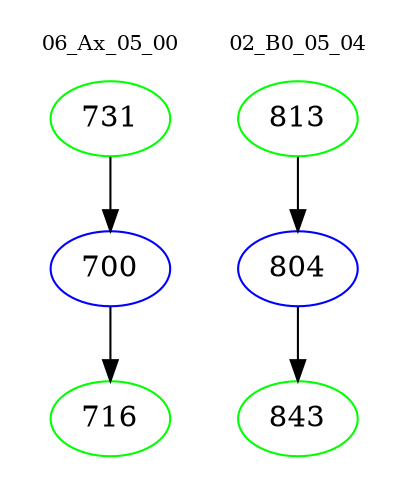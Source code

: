 digraph{
subgraph cluster_0 {
color = white
label = "06_Ax_05_00";
fontsize=10;
T0_731 [label="731", color="green"]
T0_731 -> T0_700 [color="black"]
T0_700 [label="700", color="blue"]
T0_700 -> T0_716 [color="black"]
T0_716 [label="716", color="green"]
}
subgraph cluster_1 {
color = white
label = "02_B0_05_04";
fontsize=10;
T1_813 [label="813", color="green"]
T1_813 -> T1_804 [color="black"]
T1_804 [label="804", color="blue"]
T1_804 -> T1_843 [color="black"]
T1_843 [label="843", color="green"]
}
}
